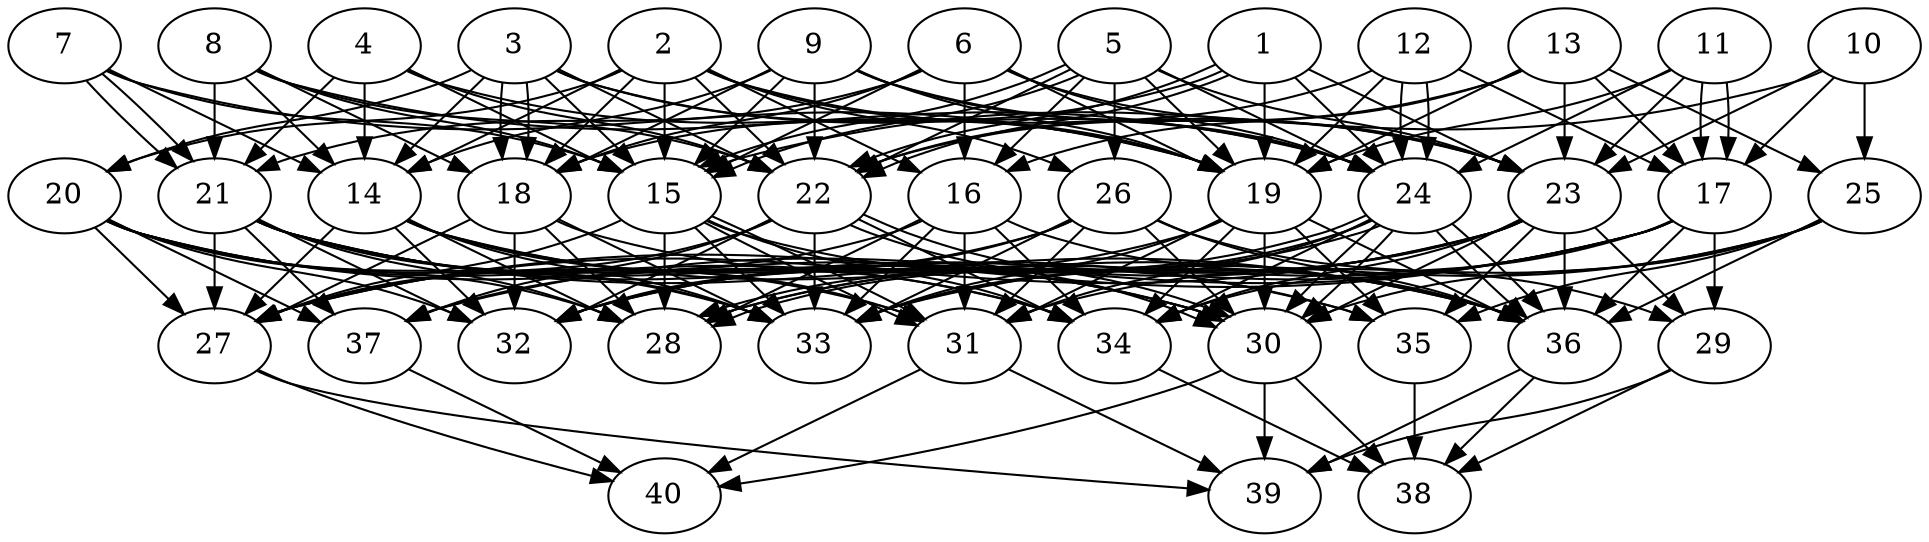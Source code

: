 // DAG automatically generated by daggen at Thu Oct  3 14:06:48 2019
// ./daggen --dot -n 40 --ccr 0.5 --fat 0.7 --regular 0.9 --density 0.9 --mindata 5242880 --maxdata 52428800 
digraph G {
  1 [size="23109632", alpha="0.15", expect_size="11554816"] 
  1 -> 18 [size ="11554816"]
  1 -> 19 [size ="11554816"]
  1 -> 22 [size ="11554816"]
  1 -> 22 [size ="11554816"]
  1 -> 23 [size ="11554816"]
  1 -> 24 [size ="11554816"]
  2 [size="44556288", alpha="0.05", expect_size="22278144"] 
  2 -> 14 [size ="22278144"]
  2 -> 15 [size ="22278144"]
  2 -> 16 [size ="22278144"]
  2 -> 18 [size ="22278144"]
  2 -> 19 [size ="22278144"]
  2 -> 20 [size ="22278144"]
  2 -> 22 [size ="22278144"]
  2 -> 23 [size ="22278144"]
  2 -> 26 [size ="22278144"]
  3 [size="23078912", alpha="0.12", expect_size="11539456"] 
  3 -> 14 [size ="11539456"]
  3 -> 15 [size ="11539456"]
  3 -> 18 [size ="11539456"]
  3 -> 18 [size ="11539456"]
  3 -> 19 [size ="11539456"]
  3 -> 20 [size ="11539456"]
  3 -> 22 [size ="11539456"]
  3 -> 24 [size ="11539456"]
  4 [size="11335680", alpha="0.19", expect_size="5667840"] 
  4 -> 14 [size ="5667840"]
  4 -> 15 [size ="5667840"]
  4 -> 19 [size ="5667840"]
  4 -> 21 [size ="5667840"]
  4 -> 22 [size ="5667840"]
  5 [size="56424448", alpha="0.11", expect_size="28212224"] 
  5 -> 15 [size ="28212224"]
  5 -> 15 [size ="28212224"]
  5 -> 16 [size ="28212224"]
  5 -> 19 [size ="28212224"]
  5 -> 22 [size ="28212224"]
  5 -> 23 [size ="28212224"]
  5 -> 24 [size ="28212224"]
  5 -> 26 [size ="28212224"]
  6 [size="38494208", alpha="0.02", expect_size="19247104"] 
  6 -> 15 [size ="19247104"]
  6 -> 16 [size ="19247104"]
  6 -> 18 [size ="19247104"]
  6 -> 19 [size ="19247104"]
  6 -> 21 [size ="19247104"]
  6 -> 23 [size ="19247104"]
  6 -> 24 [size ="19247104"]
  7 [size="85704704", alpha="0.16", expect_size="42852352"] 
  7 -> 14 [size ="42852352"]
  7 -> 15 [size ="42852352"]
  7 -> 19 [size ="42852352"]
  7 -> 21 [size ="42852352"]
  7 -> 21 [size ="42852352"]
  8 [size="36890624", alpha="0.13", expect_size="18445312"] 
  8 -> 14 [size ="18445312"]
  8 -> 15 [size ="18445312"]
  8 -> 18 [size ="18445312"]
  8 -> 21 [size ="18445312"]
  8 -> 22 [size ="18445312"]
  8 -> 24 [size ="18445312"]
  9 [size="13404160", alpha="0.07", expect_size="6702080"] 
  9 -> 14 [size ="6702080"]
  9 -> 15 [size ="6702080"]
  9 -> 18 [size ="6702080"]
  9 -> 19 [size ="6702080"]
  9 -> 22 [size ="6702080"]
  9 -> 23 [size ="6702080"]
  9 -> 24 [size ="6702080"]
  10 [size="94814208", alpha="0.09", expect_size="47407104"] 
  10 -> 15 [size ="47407104"]
  10 -> 17 [size ="47407104"]
  10 -> 23 [size ="47407104"]
  10 -> 25 [size ="47407104"]
  11 [size="17186816", alpha="0.20", expect_size="8593408"] 
  11 -> 17 [size ="8593408"]
  11 -> 17 [size ="8593408"]
  11 -> 19 [size ="8593408"]
  11 -> 23 [size ="8593408"]
  11 -> 24 [size ="8593408"]
  12 [size="86628352", alpha="0.14", expect_size="43314176"] 
  12 -> 17 [size ="43314176"]
  12 -> 19 [size ="43314176"]
  12 -> 22 [size ="43314176"]
  12 -> 24 [size ="43314176"]
  12 -> 24 [size ="43314176"]
  13 [size="14686208", alpha="0.10", expect_size="7343104"] 
  13 -> 16 [size ="7343104"]
  13 -> 17 [size ="7343104"]
  13 -> 19 [size ="7343104"]
  13 -> 22 [size ="7343104"]
  13 -> 23 [size ="7343104"]
  13 -> 25 [size ="7343104"]
  14 [size="71804928", alpha="0.01", expect_size="35902464"] 
  14 -> 27 [size ="35902464"]
  14 -> 28 [size ="35902464"]
  14 -> 30 [size ="35902464"]
  14 -> 31 [size ="35902464"]
  14 -> 32 [size ="35902464"]
  14 -> 33 [size ="35902464"]
  14 -> 36 [size ="35902464"]
  15 [size="68931584", alpha="0.06", expect_size="34465792"] 
  15 -> 27 [size ="34465792"]
  15 -> 28 [size ="34465792"]
  15 -> 31 [size ="34465792"]
  15 -> 31 [size ="34465792"]
  15 -> 33 [size ="34465792"]
  15 -> 34 [size ="34465792"]
  15 -> 36 [size ="34465792"]
  16 [size="26806272", alpha="0.20", expect_size="13403136"] 
  16 -> 27 [size ="13403136"]
  16 -> 28 [size ="13403136"]
  16 -> 31 [size ="13403136"]
  16 -> 33 [size ="13403136"]
  16 -> 34 [size ="13403136"]
  16 -> 36 [size ="13403136"]
  17 [size="34906112", alpha="0.16", expect_size="17453056"] 
  17 -> 27 [size ="17453056"]
  17 -> 28 [size ="17453056"]
  17 -> 29 [size ="17453056"]
  17 -> 32 [size ="17453056"]
  17 -> 34 [size ="17453056"]
  17 -> 36 [size ="17453056"]
  17 -> 37 [size ="17453056"]
  18 [size="16490496", alpha="0.18", expect_size="8245248"] 
  18 -> 27 [size ="8245248"]
  18 -> 28 [size ="8245248"]
  18 -> 32 [size ="8245248"]
  18 -> 33 [size ="8245248"]
  18 -> 35 [size ="8245248"]
  19 [size="79360000", alpha="0.02", expect_size="39680000"] 
  19 -> 30 [size ="39680000"]
  19 -> 31 [size ="39680000"]
  19 -> 32 [size ="39680000"]
  19 -> 33 [size ="39680000"]
  19 -> 34 [size ="39680000"]
  19 -> 35 [size ="39680000"]
  19 -> 36 [size ="39680000"]
  20 [size="20146176", alpha="0.19", expect_size="10073088"] 
  20 -> 27 [size ="10073088"]
  20 -> 28 [size ="10073088"]
  20 -> 30 [size ="10073088"]
  20 -> 31 [size ="10073088"]
  20 -> 32 [size ="10073088"]
  20 -> 33 [size ="10073088"]
  20 -> 34 [size ="10073088"]
  20 -> 37 [size ="10073088"]
  21 [size="64008192", alpha="0.20", expect_size="32004096"] 
  21 -> 27 [size ="32004096"]
  21 -> 28 [size ="32004096"]
  21 -> 30 [size ="32004096"]
  21 -> 32 [size ="32004096"]
  21 -> 33 [size ="32004096"]
  21 -> 34 [size ="32004096"]
  21 -> 35 [size ="32004096"]
  21 -> 36 [size ="32004096"]
  21 -> 37 [size ="32004096"]
  22 [size="63447040", alpha="0.07", expect_size="31723520"] 
  22 -> 27 [size ="31723520"]
  22 -> 30 [size ="31723520"]
  22 -> 30 [size ="31723520"]
  22 -> 32 [size ="31723520"]
  22 -> 33 [size ="31723520"]
  22 -> 34 [size ="31723520"]
  22 -> 37 [size ="31723520"]
  23 [size="36288512", alpha="0.17", expect_size="18144256"] 
  23 -> 27 [size ="18144256"]
  23 -> 28 [size ="18144256"]
  23 -> 29 [size ="18144256"]
  23 -> 30 [size ="18144256"]
  23 -> 32 [size ="18144256"]
  23 -> 33 [size ="18144256"]
  23 -> 34 [size ="18144256"]
  23 -> 35 [size ="18144256"]
  23 -> 36 [size ="18144256"]
  24 [size="81459200", alpha="0.08", expect_size="40729600"] 
  24 -> 28 [size ="40729600"]
  24 -> 28 [size ="40729600"]
  24 -> 30 [size ="40729600"]
  24 -> 30 [size ="40729600"]
  24 -> 31 [size ="40729600"]
  24 -> 33 [size ="40729600"]
  24 -> 34 [size ="40729600"]
  24 -> 36 [size ="40729600"]
  24 -> 36 [size ="40729600"]
  25 [size="86583296", alpha="0.08", expect_size="43291648"] 
  25 -> 30 [size ="43291648"]
  25 -> 31 [size ="43291648"]
  25 -> 33 [size ="43291648"]
  25 -> 35 [size ="43291648"]
  25 -> 36 [size ="43291648"]
  26 [size="20099072", alpha="0.14", expect_size="10049536"] 
  26 -> 29 [size ="10049536"]
  26 -> 30 [size ="10049536"]
  26 -> 31 [size ="10049536"]
  26 -> 32 [size ="10049536"]
  26 -> 33 [size ="10049536"]
  26 -> 36 [size ="10049536"]
  26 -> 37 [size ="10049536"]
  27 [size="19638272", alpha="0.16", expect_size="9819136"] 
  27 -> 39 [size ="9819136"]
  27 -> 40 [size ="9819136"]
  28 [size="94468096", alpha="0.03", expect_size="47234048"] 
  29 [size="86650880", alpha="0.12", expect_size="43325440"] 
  29 -> 38 [size ="43325440"]
  29 -> 39 [size ="43325440"]
  30 [size="95387648", alpha="0.18", expect_size="47693824"] 
  30 -> 38 [size ="47693824"]
  30 -> 39 [size ="47693824"]
  30 -> 40 [size ="47693824"]
  31 [size="92790784", alpha="0.05", expect_size="46395392"] 
  31 -> 39 [size ="46395392"]
  31 -> 40 [size ="46395392"]
  32 [size="91484160", alpha="0.09", expect_size="45742080"] 
  33 [size="31168512", alpha="0.13", expect_size="15584256"] 
  34 [size="18808832", alpha="0.11", expect_size="9404416"] 
  34 -> 38 [size ="9404416"]
  35 [size="55257088", alpha="0.00", expect_size="27628544"] 
  35 -> 38 [size ="27628544"]
  36 [size="92082176", alpha="0.14", expect_size="46041088"] 
  36 -> 38 [size ="46041088"]
  36 -> 39 [size ="46041088"]
  37 [size="62918656", alpha="0.12", expect_size="31459328"] 
  37 -> 40 [size ="31459328"]
  38 [size="42989568", alpha="0.12", expect_size="21494784"] 
  39 [size="58701824", alpha="0.06", expect_size="29350912"] 
  40 [size="18601984", alpha="0.03", expect_size="9300992"] 
}
